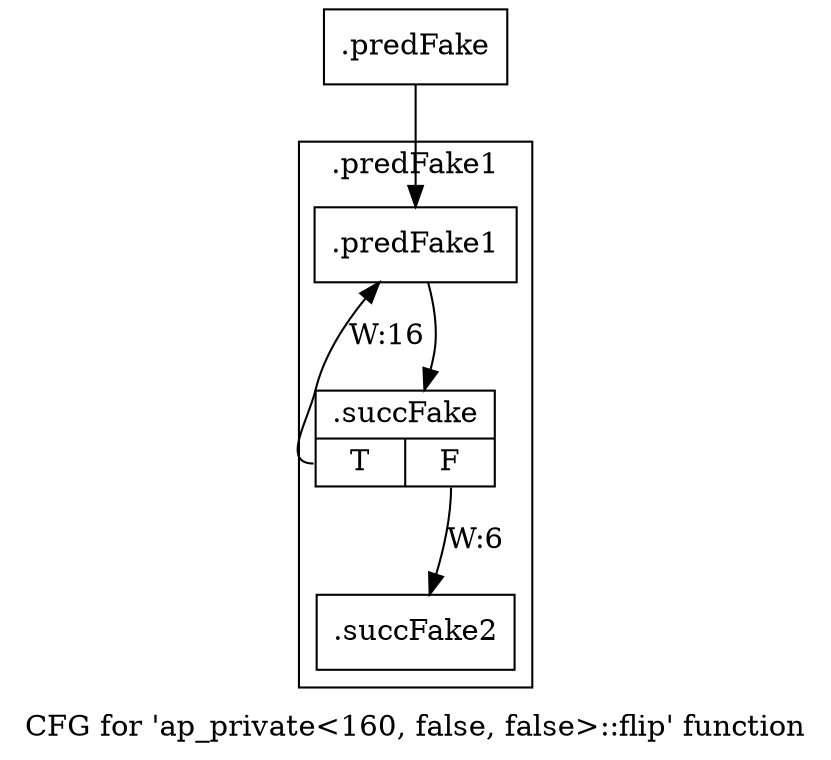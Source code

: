 digraph "CFG for 'ap_private\<160, false, false\>::flip' function" {
	label="CFG for 'ap_private\<160, false, false\>::flip' function";

	Node0x58384c0 [shape=record,filename="",linenumber="",label="{.predFake}"];
	Node0x58384c0 -> Node0x58389b0[ callList="" memoryops="" filename="/mnt/xilinx/Vitis_HLS/2021.2/include/etc/ap_private.h" execusionnum="5"];
	Node0x6070600 [shape=record,filename="/mnt/xilinx/Vitis_HLS/2021.2/include/etc/ap_private.h",linenumber="3810",label="{.succFake2}"];
subgraph cluster_0 {
	label=".predFake1";
	tripcount="15";
	invocationtime="5";

	Node0x58389b0 [shape=record,filename="/mnt/xilinx/Vitis_HLS/2021.2/include/etc/ap_private.h",linenumber="3808",label="{.predFake1}"];
	Node0x58389b0 -> Node0x6070550[ callList="" memoryops="" filename="/mnt/xilinx/Vitis_HLS/2021.2/include/etc/ap_private.h" execusionnum="20"];
	Node0x6070550 [shape=record,filename="/mnt/xilinx/Vitis_HLS/2021.2/include/etc/ap_private.h",linenumber="3808",label="{.succFake|{<s0>T|<s1>F}}"];
	Node0x6070550:s0 -> Node0x58389b0[label="W:16" callList="" memoryops="" filename="/mnt/xilinx/Vitis_HLS/2021.2/include/etc/ap_private.h" execusionnum="15"];
	Node0x6070550:s1 -> Node0x6070600[label="W:6" callList="" memoryops="" filename="/mnt/xilinx/Vitis_HLS/2021.2/include/etc/ap_private.h" execusionnum="5"];
}
}
